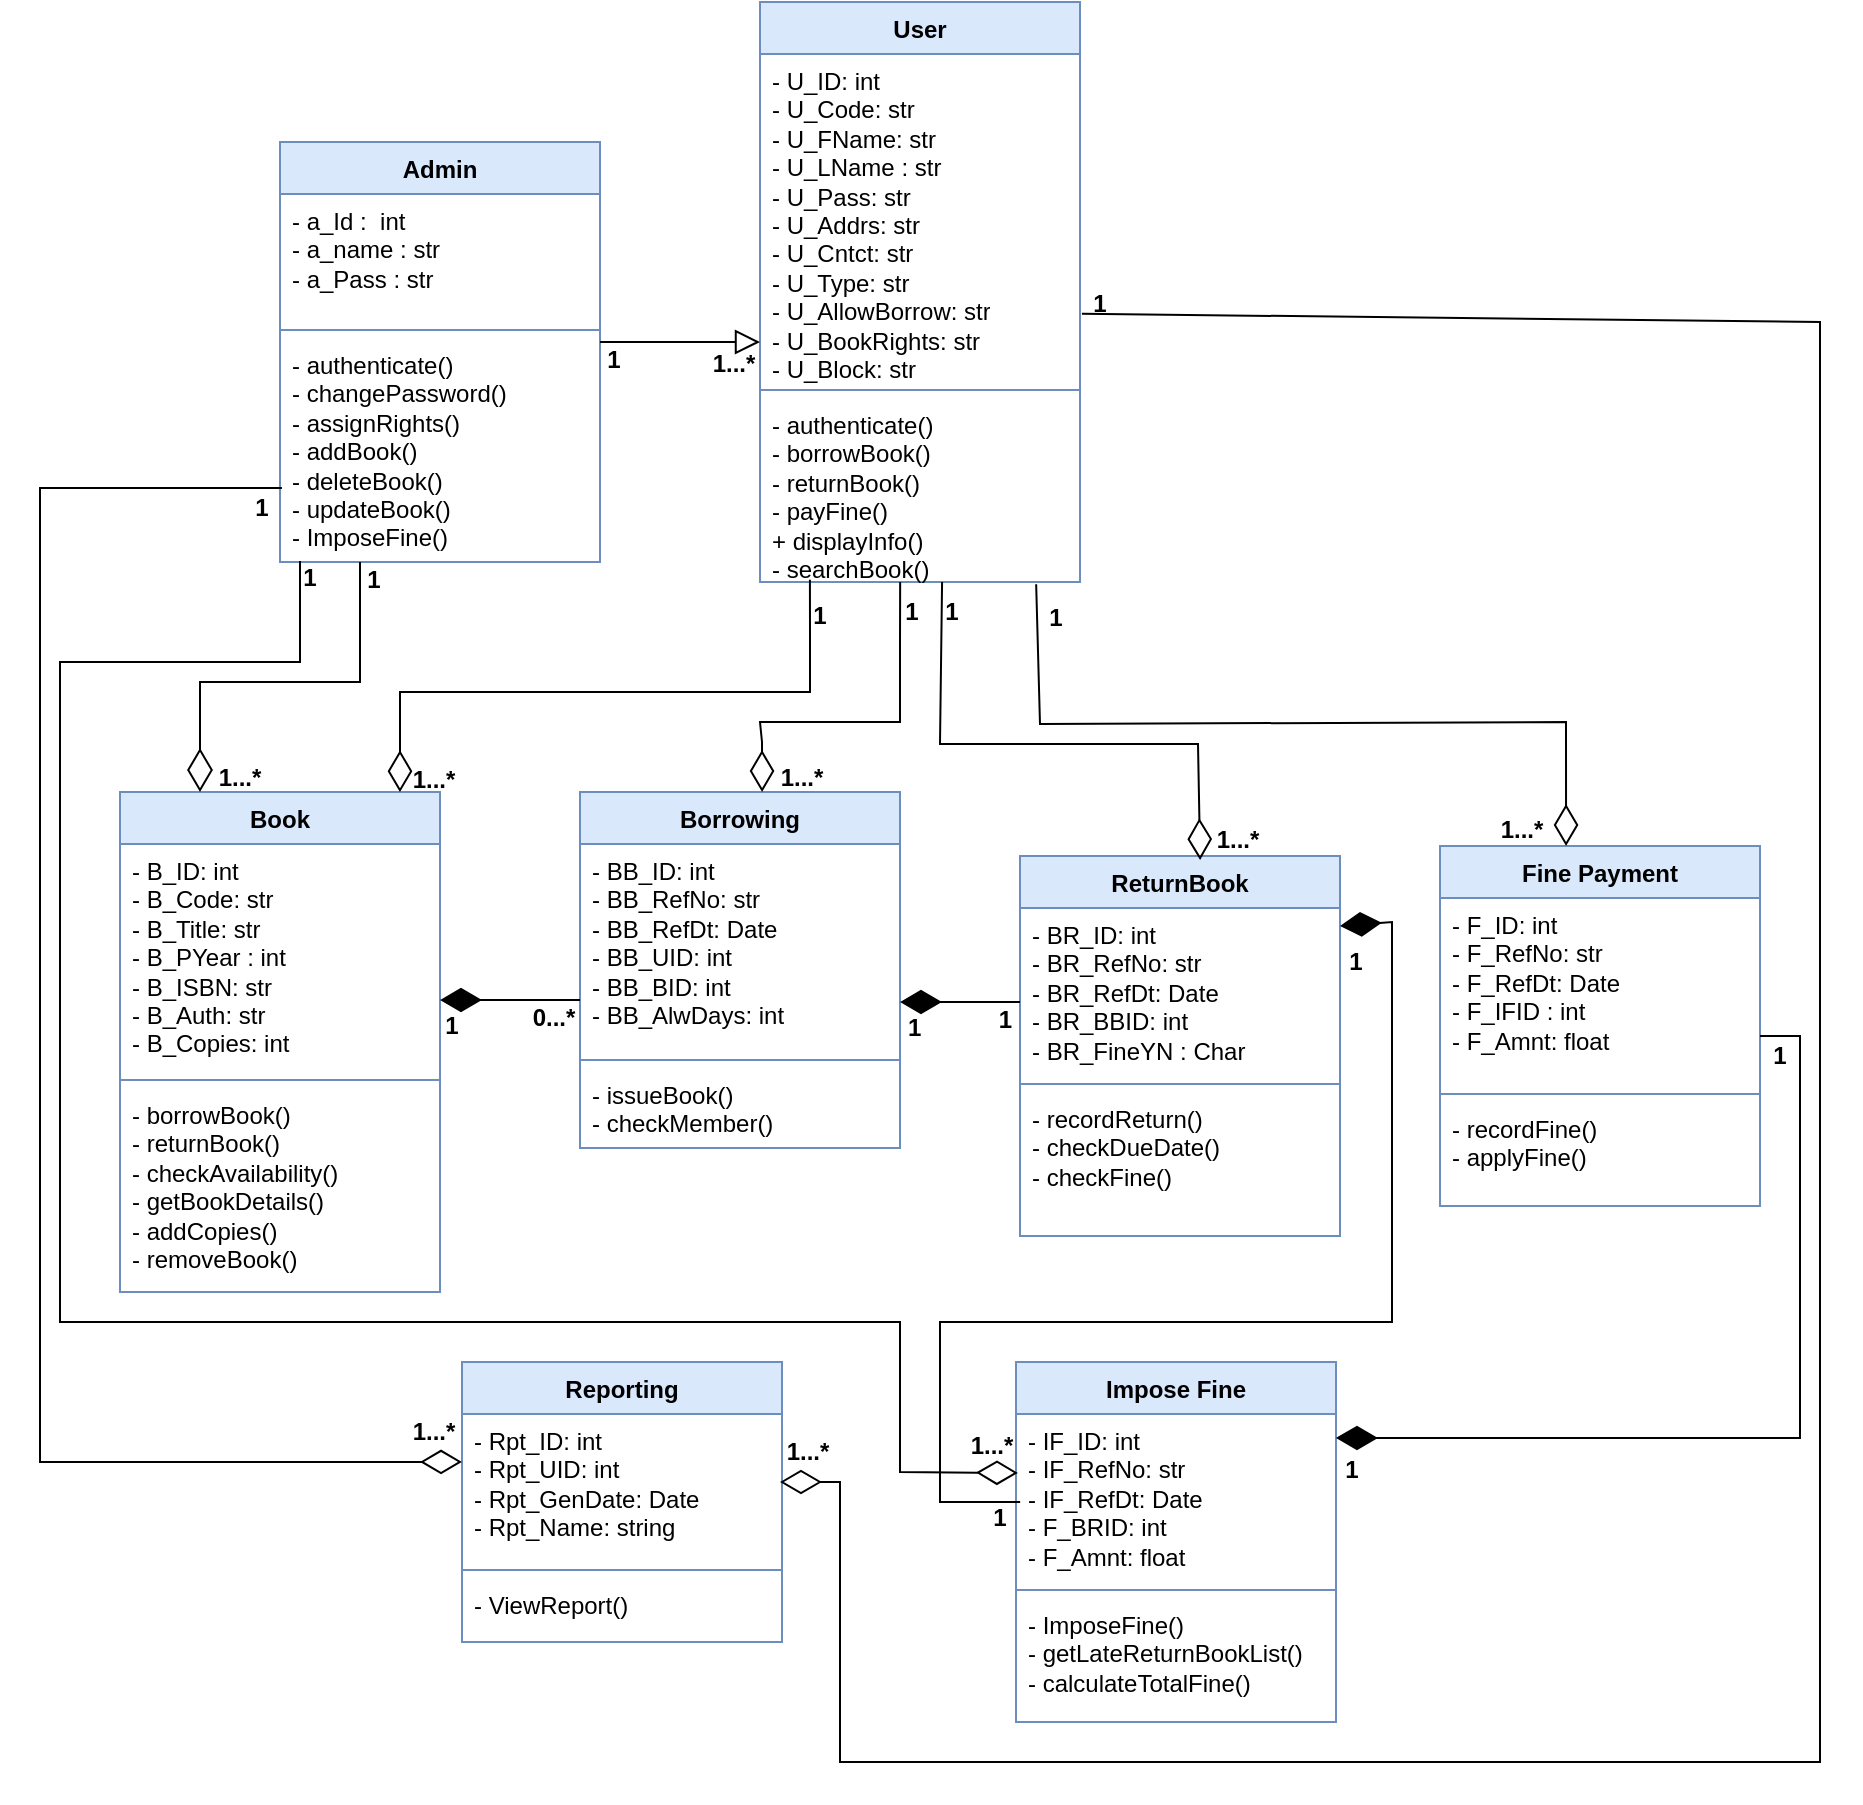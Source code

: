 <mxfile version="22.1.3" type="device">
  <diagram name="Page-1" id="3bFsb7XKIF97850lUsgk">
    <mxGraphModel dx="1964" dy="610" grid="1" gridSize="10" guides="1" tooltips="1" connect="1" arrows="1" fold="1" page="1" pageScale="1" pageWidth="850" pageHeight="1100" math="0" shadow="0">
      <root>
        <mxCell id="0" />
        <mxCell id="1" parent="0" />
        <mxCell id="iAtJJU_avFMDJzIAtL9v-1" value="Admin" style="swimlane;fontStyle=1;align=center;verticalAlign=top;childLayout=stackLayout;horizontal=1;startSize=26;horizontalStack=0;resizeParent=1;resizeParentMax=0;resizeLast=0;collapsible=1;marginBottom=0;whiteSpace=wrap;html=1;fillColor=#dae8fc;strokeColor=#6c8ebf;" parent="1" vertex="1">
          <mxGeometry x="40" y="90" width="160" height="210" as="geometry" />
        </mxCell>
        <mxCell id="iAtJJU_avFMDJzIAtL9v-2" value="- a_Id :&amp;nbsp; int&lt;br&gt;- a_name : str&lt;br&gt;- a_Pass : str" style="text;strokeColor=none;fillColor=none;align=left;verticalAlign=top;spacingLeft=4;spacingRight=4;overflow=hidden;rotatable=0;points=[[0,0.5],[1,0.5]];portConstraint=eastwest;whiteSpace=wrap;html=1;" parent="iAtJJU_avFMDJzIAtL9v-1" vertex="1">
          <mxGeometry y="26" width="160" height="64" as="geometry" />
        </mxCell>
        <mxCell id="iAtJJU_avFMDJzIAtL9v-3" value="" style="line;strokeWidth=1;fillColor=none;align=left;verticalAlign=middle;spacingTop=-1;spacingLeft=3;spacingRight=3;rotatable=0;labelPosition=right;points=[];portConstraint=eastwest;strokeColor=inherit;" parent="iAtJJU_avFMDJzIAtL9v-1" vertex="1">
          <mxGeometry y="90" width="160" height="8" as="geometry" />
        </mxCell>
        <mxCell id="iAtJJU_avFMDJzIAtL9v-4" value="&lt;div&gt;- authenticate()&lt;/div&gt;&lt;div&gt;- changePassword()&lt;/div&gt;&lt;div&gt;- assignRights()&lt;/div&gt;&lt;div&gt;- addBook()&lt;/div&gt;&lt;div&gt;- deleteBook()&lt;/div&gt;&lt;div&gt;- updateBook()&lt;/div&gt;&lt;div&gt;- ImposeFine()&lt;/div&gt;" style="text;strokeColor=none;fillColor=none;align=left;verticalAlign=top;spacingLeft=4;spacingRight=4;overflow=hidden;rotatable=0;points=[[0,0.5],[1,0.5]];portConstraint=eastwest;whiteSpace=wrap;html=1;" parent="iAtJJU_avFMDJzIAtL9v-1" vertex="1">
          <mxGeometry y="98" width="160" height="112" as="geometry" />
        </mxCell>
        <mxCell id="kATebxuI1eywJf-C8LJU-1" value="User" style="swimlane;fontStyle=1;align=center;verticalAlign=top;childLayout=stackLayout;horizontal=1;startSize=26;horizontalStack=0;resizeParent=1;resizeParentMax=0;resizeLast=0;collapsible=1;marginBottom=0;whiteSpace=wrap;html=1;fillColor=#dae8fc;strokeColor=#6c8ebf;" parent="1" vertex="1">
          <mxGeometry x="280" y="20" width="160" height="290" as="geometry" />
        </mxCell>
        <mxCell id="kATebxuI1eywJf-C8LJU-2" value="&lt;div&gt;- U_ID: int&lt;/div&gt;&lt;div&gt;- U_Code: str&lt;/div&gt;&lt;div&gt;- U_FName: str&lt;/div&gt;&lt;div&gt;- U_LName : str&lt;/div&gt;&lt;div&gt;- U_Pass: str&lt;/div&gt;&lt;div&gt;- U_Addrs: str&lt;/div&gt;&lt;div&gt;- U_Cntct: str&lt;/div&gt;&lt;div&gt;- U_Type: str&lt;/div&gt;&lt;div&gt;- U_AllowBorrow: str&lt;/div&gt;&lt;div&gt;- U_BookRights: str&lt;br&gt;&lt;/div&gt;&lt;div&gt;- U_Block: str&lt;/div&gt;" style="text;strokeColor=none;fillColor=none;align=left;verticalAlign=top;spacingLeft=4;spacingRight=4;overflow=hidden;rotatable=0;points=[[0,0.5],[1,0.5]];portConstraint=eastwest;whiteSpace=wrap;html=1;" parent="kATebxuI1eywJf-C8LJU-1" vertex="1">
          <mxGeometry y="26" width="160" height="164" as="geometry" />
        </mxCell>
        <mxCell id="kATebxuI1eywJf-C8LJU-3" value="" style="line;strokeWidth=1;fillColor=none;align=left;verticalAlign=middle;spacingTop=-1;spacingLeft=3;spacingRight=3;rotatable=0;labelPosition=right;points=[];portConstraint=eastwest;strokeColor=inherit;" parent="kATebxuI1eywJf-C8LJU-1" vertex="1">
          <mxGeometry y="190" width="160" height="8" as="geometry" />
        </mxCell>
        <mxCell id="kATebxuI1eywJf-C8LJU-4" value="&lt;div&gt;- authenticate()&lt;/div&gt;&lt;div&gt;- borrowBook()&lt;/div&gt;&lt;div&gt;- returnBook()&lt;/div&gt;&lt;div&gt;- payFine()&lt;/div&gt;&lt;div&gt;+ displayInfo()&lt;br&gt;- searchBook()&lt;/div&gt;" style="text;strokeColor=none;fillColor=none;align=left;verticalAlign=top;spacingLeft=4;spacingRight=4;overflow=hidden;rotatable=0;points=[[0,0.5],[1,0.5]];portConstraint=eastwest;whiteSpace=wrap;html=1;" parent="kATebxuI1eywJf-C8LJU-1" vertex="1">
          <mxGeometry y="198" width="160" height="92" as="geometry" />
        </mxCell>
        <mxCell id="kATebxuI1eywJf-C8LJU-5" value="Book" style="swimlane;fontStyle=1;align=center;verticalAlign=top;childLayout=stackLayout;horizontal=1;startSize=26;horizontalStack=0;resizeParent=1;resizeParentMax=0;resizeLast=0;collapsible=1;marginBottom=0;whiteSpace=wrap;html=1;fillColor=#dae8fc;strokeColor=#6c8ebf;" parent="1" vertex="1">
          <mxGeometry x="-40" y="415" width="160" height="250" as="geometry" />
        </mxCell>
        <mxCell id="kATebxuI1eywJf-C8LJU-6" value="&lt;div&gt;- B_ID: int&lt;/div&gt;&lt;div&gt;- B_Code: str&lt;/div&gt;&lt;div&gt;- B_Title: str&lt;/div&gt;&lt;div&gt;- B_PYear : int&lt;/div&gt;&lt;div&gt;- B_ISBN: str&lt;/div&gt;&lt;div&gt;- B_Auth: str&lt;/div&gt;&lt;div&gt;- B_Copies: int&lt;/div&gt;" style="text;strokeColor=none;fillColor=none;align=left;verticalAlign=top;spacingLeft=4;spacingRight=4;overflow=hidden;rotatable=0;points=[[0,0.5],[1,0.5]];portConstraint=eastwest;whiteSpace=wrap;html=1;" parent="kATebxuI1eywJf-C8LJU-5" vertex="1">
          <mxGeometry y="26" width="160" height="114" as="geometry" />
        </mxCell>
        <mxCell id="kATebxuI1eywJf-C8LJU-7" value="" style="line;strokeWidth=1;fillColor=none;align=left;verticalAlign=middle;spacingTop=-1;spacingLeft=3;spacingRight=3;rotatable=0;labelPosition=right;points=[];portConstraint=eastwest;strokeColor=inherit;" parent="kATebxuI1eywJf-C8LJU-5" vertex="1">
          <mxGeometry y="140" width="160" height="8" as="geometry" />
        </mxCell>
        <mxCell id="kATebxuI1eywJf-C8LJU-8" value="&lt;div&gt;&lt;span style=&quot;background-color: initial;&quot;&gt;- borrowBook()&lt;/span&gt;&lt;br&gt;&lt;/div&gt;&lt;div&gt;- returnBook()&lt;/div&gt;&lt;div&gt;- checkAvailability()&lt;/div&gt;&lt;div&gt;- getBookDetails()&lt;/div&gt;&lt;div&gt;- addCopies()&lt;/div&gt;&lt;div&gt;- removeBook()&lt;/div&gt;&lt;div&gt;&lt;br&gt;&lt;/div&gt;" style="text;strokeColor=none;fillColor=none;align=left;verticalAlign=top;spacingLeft=4;spacingRight=4;overflow=hidden;rotatable=0;points=[[0,0.5],[1,0.5]];portConstraint=eastwest;whiteSpace=wrap;html=1;" parent="kATebxuI1eywJf-C8LJU-5" vertex="1">
          <mxGeometry y="148" width="160" height="102" as="geometry" />
        </mxCell>
        <mxCell id="kATebxuI1eywJf-C8LJU-9" value="Borrowing" style="swimlane;fontStyle=1;align=center;verticalAlign=top;childLayout=stackLayout;horizontal=1;startSize=26;horizontalStack=0;resizeParent=1;resizeParentMax=0;resizeLast=0;collapsible=1;marginBottom=0;whiteSpace=wrap;html=1;fillColor=#dae8fc;strokeColor=#6c8ebf;" parent="1" vertex="1">
          <mxGeometry x="190" y="415" width="160" height="178" as="geometry" />
        </mxCell>
        <mxCell id="kATebxuI1eywJf-C8LJU-10" value="&lt;div&gt;- BB_ID: int&lt;/div&gt;&lt;div&gt;- BB_RefNo: str&lt;/div&gt;&lt;div&gt;- BB_RefDt: Date&lt;/div&gt;&lt;div&gt;- BB_UID: int&lt;/div&gt;&lt;div&gt;- BB_BID: int&lt;/div&gt;&lt;div&gt;- BB_AlwDays: int&lt;/div&gt;" style="text;strokeColor=none;fillColor=none;align=left;verticalAlign=top;spacingLeft=4;spacingRight=4;overflow=hidden;rotatable=0;points=[[0,0.5],[1,0.5]];portConstraint=eastwest;whiteSpace=wrap;html=1;" parent="kATebxuI1eywJf-C8LJU-9" vertex="1">
          <mxGeometry y="26" width="160" height="104" as="geometry" />
        </mxCell>
        <mxCell id="Fyyh5n6LXPilEaY1F4Aa-3" value="" style="html=1;verticalAlign=bottom;endArrow=diamondThin;curved=0;rounded=0;endFill=1;endSize=18;" parent="kATebxuI1eywJf-C8LJU-9" edge="1">
          <mxGeometry relative="1" as="geometry">
            <mxPoint y="104" as="sourcePoint" />
            <mxPoint x="-70" y="104" as="targetPoint" />
          </mxGeometry>
        </mxCell>
        <mxCell id="kATebxuI1eywJf-C8LJU-11" value="" style="line;strokeWidth=1;fillColor=none;align=left;verticalAlign=middle;spacingTop=-1;spacingLeft=3;spacingRight=3;rotatable=0;labelPosition=right;points=[];portConstraint=eastwest;strokeColor=inherit;" parent="kATebxuI1eywJf-C8LJU-9" vertex="1">
          <mxGeometry y="130" width="160" height="8" as="geometry" />
        </mxCell>
        <mxCell id="kATebxuI1eywJf-C8LJU-12" value="&lt;div&gt;&lt;span style=&quot;background-color: initial;&quot;&gt;- issueBook()&lt;/span&gt;&lt;br&gt;&lt;/div&gt;&lt;div&gt;- checkMember()&lt;br&gt;&lt;/div&gt;" style="text;strokeColor=none;fillColor=none;align=left;verticalAlign=top;spacingLeft=4;spacingRight=4;overflow=hidden;rotatable=0;points=[[0,0.5],[1,0.5]];portConstraint=eastwest;whiteSpace=wrap;html=1;" parent="kATebxuI1eywJf-C8LJU-9" vertex="1">
          <mxGeometry y="138" width="160" height="40" as="geometry" />
        </mxCell>
        <mxCell id="kATebxuI1eywJf-C8LJU-13" value="ReturnBook" style="swimlane;fontStyle=1;align=center;verticalAlign=top;childLayout=stackLayout;horizontal=1;startSize=26;horizontalStack=0;resizeParent=1;resizeParentMax=0;resizeLast=0;collapsible=1;marginBottom=0;whiteSpace=wrap;html=1;fillColor=#dae8fc;strokeColor=#6c8ebf;" parent="1" vertex="1">
          <mxGeometry x="410" y="447" width="160" height="190" as="geometry" />
        </mxCell>
        <mxCell id="kATebxuI1eywJf-C8LJU-14" value="- BR_ID: int&lt;br&gt;- BR_RefNo: str&lt;br&gt;- BR_RefDt: Date&lt;br&gt;- BR_BBID: int&lt;br&gt;- BR_FineYN : Char" style="text;strokeColor=none;fillColor=none;align=left;verticalAlign=top;spacingLeft=4;spacingRight=4;overflow=hidden;rotatable=0;points=[[0,0.5],[1,0.5]];portConstraint=eastwest;whiteSpace=wrap;html=1;" parent="kATebxuI1eywJf-C8LJU-13" vertex="1">
          <mxGeometry y="26" width="160" height="84" as="geometry" />
        </mxCell>
        <mxCell id="kATebxuI1eywJf-C8LJU-15" value="" style="line;strokeWidth=1;fillColor=none;align=left;verticalAlign=middle;spacingTop=-1;spacingLeft=3;spacingRight=3;rotatable=0;labelPosition=right;points=[];portConstraint=eastwest;strokeColor=inherit;" parent="kATebxuI1eywJf-C8LJU-13" vertex="1">
          <mxGeometry y="110" width="160" height="8" as="geometry" />
        </mxCell>
        <mxCell id="kATebxuI1eywJf-C8LJU-16" value="- recordReturn()&lt;br&gt;- checkDueDate()&lt;br&gt;- checkFine()" style="text;strokeColor=none;fillColor=none;align=left;verticalAlign=top;spacingLeft=4;spacingRight=4;overflow=hidden;rotatable=0;points=[[0,0.5],[1,0.5]];portConstraint=eastwest;whiteSpace=wrap;html=1;" parent="kATebxuI1eywJf-C8LJU-13" vertex="1">
          <mxGeometry y="118" width="160" height="72" as="geometry" />
        </mxCell>
        <mxCell id="kATebxuI1eywJf-C8LJU-17" value="Fine Payment" style="swimlane;fontStyle=1;align=center;verticalAlign=top;childLayout=stackLayout;horizontal=1;startSize=26;horizontalStack=0;resizeParent=1;resizeParentMax=0;resizeLast=0;collapsible=1;marginBottom=0;whiteSpace=wrap;html=1;fillColor=#dae8fc;strokeColor=#6c8ebf;" parent="1" vertex="1">
          <mxGeometry x="620" y="442" width="160" height="180" as="geometry" />
        </mxCell>
        <mxCell id="kATebxuI1eywJf-C8LJU-18" value="- F_ID: int&lt;br&gt;- F_RefNo: str&lt;br&gt;- F_RefDt: Date&lt;br&gt;- F_IFID : int&lt;br&gt;- F_Amnt: float" style="text;strokeColor=none;fillColor=none;align=left;verticalAlign=top;spacingLeft=4;spacingRight=4;overflow=hidden;rotatable=0;points=[[0,0.5],[1,0.5]];portConstraint=eastwest;whiteSpace=wrap;html=1;" parent="kATebxuI1eywJf-C8LJU-17" vertex="1">
          <mxGeometry y="26" width="160" height="94" as="geometry" />
        </mxCell>
        <mxCell id="kATebxuI1eywJf-C8LJU-19" value="" style="line;strokeWidth=1;fillColor=none;align=left;verticalAlign=middle;spacingTop=-1;spacingLeft=3;spacingRight=3;rotatable=0;labelPosition=right;points=[];portConstraint=eastwest;strokeColor=inherit;" parent="kATebxuI1eywJf-C8LJU-17" vertex="1">
          <mxGeometry y="120" width="160" height="8" as="geometry" />
        </mxCell>
        <mxCell id="kATebxuI1eywJf-C8LJU-20" value="- recordFine()&lt;br&gt;- applyFine()" style="text;strokeColor=none;fillColor=none;align=left;verticalAlign=top;spacingLeft=4;spacingRight=4;overflow=hidden;rotatable=0;points=[[0,0.5],[1,0.5]];portConstraint=eastwest;whiteSpace=wrap;html=1;" parent="kATebxuI1eywJf-C8LJU-17" vertex="1">
          <mxGeometry y="128" width="160" height="52" as="geometry" />
        </mxCell>
        <mxCell id="kATebxuI1eywJf-C8LJU-21" value="" style="endArrow=block;endFill=0;html=1;rounded=0;endSize=10;" parent="1" edge="1">
          <mxGeometry width="160" relative="1" as="geometry">
            <mxPoint x="200" y="190" as="sourcePoint" />
            <mxPoint x="280" y="190" as="targetPoint" />
          </mxGeometry>
        </mxCell>
        <mxCell id="kATebxuI1eywJf-C8LJU-23" value="" style="endArrow=diamondThin;endFill=0;html=1;rounded=0;entryX=0.25;entryY=0;entryDx=0;entryDy=0;endSize=19;" parent="1" target="kATebxuI1eywJf-C8LJU-5" edge="1">
          <mxGeometry width="160" relative="1" as="geometry">
            <mxPoint x="80" y="300" as="sourcePoint" />
            <mxPoint x="80" y="390" as="targetPoint" />
            <Array as="points">
              <mxPoint x="80" y="360" />
              <mxPoint y="360" />
            </Array>
          </mxGeometry>
        </mxCell>
        <mxCell id="kATebxuI1eywJf-C8LJU-24" value="1" style="text;html=1;strokeColor=none;fillColor=none;align=center;verticalAlign=middle;whiteSpace=wrap;rounded=0;fontStyle=1" parent="1" vertex="1">
          <mxGeometry x="82" y="304" width="10" height="10" as="geometry" />
        </mxCell>
        <mxCell id="kATebxuI1eywJf-C8LJU-25" value="1...*" style="text;html=1;strokeColor=none;fillColor=none;align=center;verticalAlign=middle;whiteSpace=wrap;rounded=0;fontStyle=1" parent="1" vertex="1">
          <mxGeometry x="9" y="403" width="22" height="10" as="geometry" />
        </mxCell>
        <mxCell id="kATebxuI1eywJf-C8LJU-30" value="" style="endArrow=diamondThin;endFill=0;html=1;rounded=0;entryX=0.569;entryY=0;entryDx=0;entryDy=0;entryPerimeter=0;exitX=0.438;exitY=1;exitDx=0;exitDy=0;exitPerimeter=0;endSize=18;" parent="1" source="kATebxuI1eywJf-C8LJU-4" target="kATebxuI1eywJf-C8LJU-9" edge="1">
          <mxGeometry width="160" relative="1" as="geometry">
            <mxPoint x="360" y="340" as="sourcePoint" />
            <mxPoint x="360" y="400" as="targetPoint" />
            <Array as="points">
              <mxPoint x="350" y="340" />
              <mxPoint x="350" y="380" />
              <mxPoint x="280" y="380" />
              <mxPoint x="281" y="390" />
            </Array>
          </mxGeometry>
        </mxCell>
        <mxCell id="kATebxuI1eywJf-C8LJU-32" value="1" style="text;html=1;strokeColor=none;fillColor=none;align=center;verticalAlign=middle;whiteSpace=wrap;rounded=0;fontStyle=1" parent="1" vertex="1">
          <mxGeometry x="351" y="320" width="10" height="10" as="geometry" />
        </mxCell>
        <mxCell id="kATebxuI1eywJf-C8LJU-33" value="1...*" style="text;html=1;strokeColor=none;fillColor=none;align=center;verticalAlign=middle;whiteSpace=wrap;rounded=0;fontStyle=1" parent="1" vertex="1">
          <mxGeometry x="290" y="403" width="22" height="10" as="geometry" />
        </mxCell>
        <mxCell id="kATebxuI1eywJf-C8LJU-34" value="" style="endArrow=diamondThin;endFill=0;html=1;rounded=0;endSize=18;entryX=0.563;entryY=0.016;entryDx=0;entryDy=0;entryPerimeter=0;exitX=0.569;exitY=1;exitDx=0;exitDy=0;exitPerimeter=0;" parent="1" edge="1" source="kATebxuI1eywJf-C8LJU-4">
          <mxGeometry width="160" relative="1" as="geometry">
            <mxPoint x="370" y="316" as="sourcePoint" />
            <mxPoint x="500.08" y="449.04" as="targetPoint" />
            <Array as="points">
              <mxPoint x="370" y="391" />
              <mxPoint x="499" y="391" />
            </Array>
          </mxGeometry>
        </mxCell>
        <mxCell id="kATebxuI1eywJf-C8LJU-35" value="1" style="text;html=1;strokeColor=none;fillColor=none;align=center;verticalAlign=middle;whiteSpace=wrap;rounded=0;fontStyle=1" parent="1" vertex="1">
          <mxGeometry x="371" y="320" width="10" height="10" as="geometry" />
        </mxCell>
        <mxCell id="kATebxuI1eywJf-C8LJU-36" value="1...*" style="text;html=1;strokeColor=none;fillColor=none;align=center;verticalAlign=middle;whiteSpace=wrap;rounded=0;fontStyle=1" parent="1" vertex="1">
          <mxGeometry x="508" y="434" width="22" height="10" as="geometry" />
        </mxCell>
        <mxCell id="kATebxuI1eywJf-C8LJU-37" value="" style="endArrow=diamondThin;endFill=0;html=1;rounded=0;exitX=0.863;exitY=1.012;exitDx=0;exitDy=0;exitPerimeter=0;entryX=0.394;entryY=0;entryDx=0;entryDy=0;entryPerimeter=0;endSize=18;" parent="1" source="kATebxuI1eywJf-C8LJU-4" target="kATebxuI1eywJf-C8LJU-17" edge="1">
          <mxGeometry width="160" relative="1" as="geometry">
            <mxPoint x="420" y="331" as="sourcePoint" />
            <mxPoint x="750" y="400" as="targetPoint" />
            <Array as="points">
              <mxPoint x="420" y="381" />
              <mxPoint x="683" y="380" />
            </Array>
          </mxGeometry>
        </mxCell>
        <mxCell id="kATebxuI1eywJf-C8LJU-38" value="1...*" style="text;html=1;strokeColor=none;fillColor=none;align=center;verticalAlign=middle;whiteSpace=wrap;rounded=0;fontStyle=1" parent="1" vertex="1">
          <mxGeometry x="650" y="429" width="22" height="10" as="geometry" />
        </mxCell>
        <mxCell id="kATebxuI1eywJf-C8LJU-39" value="1" style="text;html=1;strokeColor=none;fillColor=none;align=center;verticalAlign=middle;whiteSpace=wrap;rounded=0;fontStyle=1" parent="1" vertex="1">
          <mxGeometry x="423" y="323" width="10" height="10" as="geometry" />
        </mxCell>
        <mxCell id="kATebxuI1eywJf-C8LJU-41" value="1" style="text;html=1;strokeColor=none;fillColor=none;align=center;verticalAlign=middle;whiteSpace=wrap;rounded=0;fontStyle=1" parent="1" vertex="1">
          <mxGeometry x="121" y="527" width="10" height="10" as="geometry" />
        </mxCell>
        <mxCell id="kATebxuI1eywJf-C8LJU-42" value="0...*" style="text;html=1;strokeColor=none;fillColor=none;align=center;verticalAlign=middle;whiteSpace=wrap;rounded=0;fontStyle=1" parent="1" vertex="1">
          <mxGeometry x="166" y="523" width="22" height="10" as="geometry" />
        </mxCell>
        <mxCell id="kATebxuI1eywJf-C8LJU-49" value="1" style="text;html=1;strokeColor=none;fillColor=none;align=left;verticalAlign=middle;whiteSpace=wrap;rounded=0;fontStyle=1" parent="1" vertex="1">
          <mxGeometry x="352" y="528" width="22" height="10" as="geometry" />
        </mxCell>
        <mxCell id="kATebxuI1eywJf-C8LJU-50" value="1" style="text;html=1;strokeColor=none;fillColor=none;align=right;verticalAlign=middle;whiteSpace=wrap;rounded=0;fontStyle=1" parent="1" vertex="1">
          <mxGeometry x="386" y="524" width="22" height="10" as="geometry" />
        </mxCell>
        <mxCell id="3Dwb_GJY3mBXqQUWksG5-1" value="" style="endArrow=diamondThin;endFill=0;html=1;rounded=0;exitX=0.156;exitY=0.988;exitDx=0;exitDy=0;exitPerimeter=0;entryX=0.875;entryY=0.022;entryDx=0;entryDy=0;entryPerimeter=0;endSize=18;" parent="1" source="kATebxuI1eywJf-C8LJU-4" edge="1">
          <mxGeometry width="160" relative="1" as="geometry">
            <mxPoint x="305" y="325" as="sourcePoint" />
            <mxPoint x="100" y="415.06" as="targetPoint" />
            <Array as="points">
              <mxPoint x="305" y="335" />
              <mxPoint x="305" y="365" />
              <mxPoint x="236" y="365" />
              <mxPoint x="100" y="365" />
            </Array>
          </mxGeometry>
        </mxCell>
        <mxCell id="3Dwb_GJY3mBXqQUWksG5-2" value="1...*" style="text;html=1;strokeColor=none;fillColor=none;align=center;verticalAlign=middle;whiteSpace=wrap;rounded=0;fontStyle=1" parent="1" vertex="1">
          <mxGeometry x="106" y="404" width="22" height="10" as="geometry" />
        </mxCell>
        <mxCell id="3Dwb_GJY3mBXqQUWksG5-3" value="1" style="text;html=1;strokeColor=none;fillColor=none;align=center;verticalAlign=middle;whiteSpace=wrap;rounded=0;fontStyle=1" parent="1" vertex="1">
          <mxGeometry x="305" y="322" width="10" height="10" as="geometry" />
        </mxCell>
        <mxCell id="GniAdA_vX6lkKJarq4rK-1" value="Impose Fine" style="swimlane;fontStyle=1;align=center;verticalAlign=top;childLayout=stackLayout;horizontal=1;startSize=26;horizontalStack=0;resizeParent=1;resizeParentMax=0;resizeLast=0;collapsible=1;marginBottom=0;whiteSpace=wrap;html=1;fillColor=#dae8fc;strokeColor=#6c8ebf;" parent="1" vertex="1">
          <mxGeometry x="408" y="700" width="160" height="180" as="geometry" />
        </mxCell>
        <mxCell id="GniAdA_vX6lkKJarq4rK-2" value="- IF_ID: int&lt;br&gt;- IF_RefNo: str&lt;br&gt;- IF_RefDt: Date&lt;br&gt;- F_BRID: int&lt;br&gt;- F_Amnt: float" style="text;strokeColor=none;fillColor=none;align=left;verticalAlign=top;spacingLeft=4;spacingRight=4;overflow=hidden;rotatable=0;points=[[0,0.5],[1,0.5]];portConstraint=eastwest;whiteSpace=wrap;html=1;" parent="GniAdA_vX6lkKJarq4rK-1" vertex="1">
          <mxGeometry y="26" width="160" height="84" as="geometry" />
        </mxCell>
        <mxCell id="GniAdA_vX6lkKJarq4rK-3" value="" style="line;strokeWidth=1;fillColor=none;align=left;verticalAlign=middle;spacingTop=-1;spacingLeft=3;spacingRight=3;rotatable=0;labelPosition=right;points=[];portConstraint=eastwest;strokeColor=inherit;" parent="GniAdA_vX6lkKJarq4rK-1" vertex="1">
          <mxGeometry y="110" width="160" height="8" as="geometry" />
        </mxCell>
        <mxCell id="GniAdA_vX6lkKJarq4rK-4" value="- ImposeFine()&lt;br&gt;- getLateReturnBookList()&lt;br&gt;- calculateTotalFine()&lt;br&gt;" style="text;strokeColor=none;fillColor=none;align=left;verticalAlign=top;spacingLeft=4;spacingRight=4;overflow=hidden;rotatable=0;points=[[0,0.5],[1,0.5]];portConstraint=eastwest;whiteSpace=wrap;html=1;" parent="GniAdA_vX6lkKJarq4rK-1" vertex="1">
          <mxGeometry y="118" width="160" height="62" as="geometry" />
        </mxCell>
        <mxCell id="GniAdA_vX6lkKJarq4rK-9" value="1" style="text;html=1;strokeColor=none;fillColor=none;align=center;verticalAlign=middle;whiteSpace=wrap;rounded=0;fontStyle=1" parent="1" vertex="1">
          <mxGeometry x="785" y="542" width="10" height="10" as="geometry" />
        </mxCell>
        <mxCell id="GniAdA_vX6lkKJarq4rK-10" value="1" style="text;html=1;strokeColor=none;fillColor=none;align=center;verticalAlign=middle;whiteSpace=wrap;rounded=0;fontStyle=1" parent="1" vertex="1">
          <mxGeometry x="571" y="749" width="10" height="10" as="geometry" />
        </mxCell>
        <mxCell id="GniAdA_vX6lkKJarq4rK-13" value="" style="endArrow=diamondThin;endFill=1;html=1;rounded=0;entryX=1.006;entryY=0.635;entryDx=0;entryDy=0;entryPerimeter=0;endSize=18;" parent="1" edge="1">
          <mxGeometry width="160" relative="1" as="geometry">
            <mxPoint x="780" y="537" as="sourcePoint" />
            <mxPoint x="568" y="737.99" as="targetPoint" />
            <Array as="points">
              <mxPoint x="800" y="537" />
              <mxPoint x="800" y="738" />
            </Array>
          </mxGeometry>
        </mxCell>
        <mxCell id="GniAdA_vX6lkKJarq4rK-18" value="1" style="text;html=1;strokeColor=none;fillColor=none;align=center;verticalAlign=middle;whiteSpace=wrap;rounded=0;fontStyle=1" parent="1" vertex="1">
          <mxGeometry x="573" y="495" width="10" height="10" as="geometry" />
        </mxCell>
        <mxCell id="GniAdA_vX6lkKJarq4rK-19" value="1" style="text;html=1;strokeColor=none;fillColor=none;align=center;verticalAlign=middle;whiteSpace=wrap;rounded=0;fontStyle=1" parent="1" vertex="1">
          <mxGeometry x="395" y="773" width="10" height="10" as="geometry" />
        </mxCell>
        <mxCell id="GniAdA_vX6lkKJarq4rK-20" value="" style="endArrow=diamondThin;endFill=0;html=1;rounded=0;exitX=0;exitY=0.25;exitDx=0;exitDy=0;entryX=0.006;entryY=0.351;entryDx=0;entryDy=0;entryPerimeter=0;endSize=18;" parent="1" target="GniAdA_vX6lkKJarq4rK-2" edge="1">
          <mxGeometry width="160" relative="1" as="geometry">
            <mxPoint x="50" y="299.5" as="sourcePoint" />
            <mxPoint x="408.08" y="754.028" as="targetPoint" />
            <Array as="points">
              <mxPoint x="50" y="350" />
              <mxPoint x="-70" y="350" />
              <mxPoint x="-70" y="680" />
              <mxPoint x="-30" y="680" />
              <mxPoint x="50" y="680" />
              <mxPoint x="170" y="680" />
              <mxPoint x="350" y="680" />
              <mxPoint x="350" y="755" />
            </Array>
          </mxGeometry>
        </mxCell>
        <mxCell id="GniAdA_vX6lkKJarq4rK-21" value="1" style="text;html=1;strokeColor=none;fillColor=none;align=center;verticalAlign=middle;whiteSpace=wrap;rounded=0;fontStyle=1" parent="1" vertex="1">
          <mxGeometry x="50" y="303" width="10" height="10" as="geometry" />
        </mxCell>
        <mxCell id="GniAdA_vX6lkKJarq4rK-22" value="1...*" style="text;html=1;strokeColor=none;fillColor=none;align=center;verticalAlign=middle;whiteSpace=wrap;rounded=0;fontStyle=1" parent="1" vertex="1">
          <mxGeometry x="391" y="737" width="10" height="10" as="geometry" />
        </mxCell>
        <mxCell id="Fyyh5n6LXPilEaY1F4Aa-5" value="" style="html=1;verticalAlign=bottom;endArrow=diamondThin;curved=0;rounded=0;endFill=1;endSize=18;" parent="1" edge="1">
          <mxGeometry relative="1" as="geometry">
            <mxPoint x="410" y="520" as="sourcePoint" />
            <mxPoint x="350" y="520" as="targetPoint" />
          </mxGeometry>
        </mxCell>
        <mxCell id="Fyyh5n6LXPilEaY1F4Aa-6" value="" style="html=1;verticalAlign=bottom;endArrow=diamondThin;curved=0;rounded=0;exitX=0.013;exitY=0.524;exitDx=0;exitDy=0;exitPerimeter=0;endFill=1;endSize=18;" parent="1" source="GniAdA_vX6lkKJarq4rK-2" edge="1">
          <mxGeometry relative="1" as="geometry">
            <mxPoint x="404" y="770" as="sourcePoint" />
            <mxPoint x="570" y="482" as="targetPoint" />
            <Array as="points">
              <mxPoint x="370" y="770" />
              <mxPoint x="370" y="680" />
              <mxPoint x="596" y="680" />
              <mxPoint x="596" y="480" />
            </Array>
          </mxGeometry>
        </mxCell>
        <mxCell id="Fyyh5n6LXPilEaY1F4Aa-8" value="1" style="text;html=1;strokeColor=none;fillColor=none;align=center;verticalAlign=middle;whiteSpace=wrap;rounded=0;fontStyle=1" parent="1" vertex="1">
          <mxGeometry x="202" y="194" width="10" height="10" as="geometry" />
        </mxCell>
        <mxCell id="Fyyh5n6LXPilEaY1F4Aa-9" value="1...*" style="text;html=1;strokeColor=none;fillColor=none;align=center;verticalAlign=middle;whiteSpace=wrap;rounded=0;fontStyle=1" parent="1" vertex="1">
          <mxGeometry x="262" y="196" width="10" height="10" as="geometry" />
        </mxCell>
        <mxCell id="42-sXxmprqxyC4y5htIx-4" value="Reporting" style="swimlane;fontStyle=1;align=center;verticalAlign=top;childLayout=stackLayout;horizontal=1;startSize=26;horizontalStack=0;resizeParent=1;resizeParentMax=0;resizeLast=0;collapsible=1;marginBottom=0;whiteSpace=wrap;html=1;fillColor=#dae8fc;strokeColor=#6c8ebf;" vertex="1" parent="1">
          <mxGeometry x="131" y="700" width="160" height="140" as="geometry" />
        </mxCell>
        <mxCell id="42-sXxmprqxyC4y5htIx-5" value="- Rpt_ID: int&lt;br&gt;- Rpt_UID: int&lt;br&gt;- Rpt_GenDate: Date&lt;br&gt;- Rpt_Name: string" style="text;strokeColor=none;fillColor=none;align=left;verticalAlign=top;spacingLeft=4;spacingRight=4;overflow=hidden;rotatable=0;points=[[0,0.5],[1,0.5]];portConstraint=eastwest;whiteSpace=wrap;html=1;" vertex="1" parent="42-sXxmprqxyC4y5htIx-4">
          <mxGeometry y="26" width="160" height="74" as="geometry" />
        </mxCell>
        <mxCell id="42-sXxmprqxyC4y5htIx-6" value="" style="line;strokeWidth=1;fillColor=none;align=left;verticalAlign=middle;spacingTop=-1;spacingLeft=3;spacingRight=3;rotatable=0;labelPosition=right;points=[];portConstraint=eastwest;strokeColor=inherit;" vertex="1" parent="42-sXxmprqxyC4y5htIx-4">
          <mxGeometry y="100" width="160" height="8" as="geometry" />
        </mxCell>
        <mxCell id="42-sXxmprqxyC4y5htIx-7" value="- ViewReport()&lt;br&gt;" style="text;strokeColor=none;fillColor=none;align=left;verticalAlign=top;spacingLeft=4;spacingRight=4;overflow=hidden;rotatable=0;points=[[0,0.5],[1,0.5]];portConstraint=eastwest;whiteSpace=wrap;html=1;" vertex="1" parent="42-sXxmprqxyC4y5htIx-4">
          <mxGeometry y="108" width="160" height="32" as="geometry" />
        </mxCell>
        <mxCell id="42-sXxmprqxyC4y5htIx-8" value="" style="endArrow=diamondThin;endFill=0;html=1;rounded=0;exitX=0.006;exitY=0.67;exitDx=0;exitDy=0;exitPerimeter=0;endSize=18;entryX=0;entryY=0.324;entryDx=0;entryDy=0;entryPerimeter=0;" edge="1" parent="1" source="iAtJJU_avFMDJzIAtL9v-4" target="42-sXxmprqxyC4y5htIx-5">
          <mxGeometry width="160" relative="1" as="geometry">
            <mxPoint x="31" y="212.94" as="sourcePoint" />
            <mxPoint x="-80" y="860" as="targetPoint" />
            <Array as="points">
              <mxPoint x="-38" y="262.94" />
              <mxPoint x="-80" y="263" />
              <mxPoint x="-80" y="750" />
            </Array>
          </mxGeometry>
        </mxCell>
        <mxCell id="42-sXxmprqxyC4y5htIx-9" value="1" style="text;html=1;strokeColor=none;fillColor=none;align=center;verticalAlign=middle;whiteSpace=wrap;rounded=0;fontStyle=1" vertex="1" parent="1">
          <mxGeometry x="26" y="268" width="10" height="10" as="geometry" />
        </mxCell>
        <mxCell id="42-sXxmprqxyC4y5htIx-10" value="1...*" style="text;html=1;strokeColor=none;fillColor=none;align=center;verticalAlign=middle;whiteSpace=wrap;rounded=0;fontStyle=1" vertex="1" parent="1">
          <mxGeometry x="112" y="730" width="10" height="10" as="geometry" />
        </mxCell>
        <mxCell id="42-sXxmprqxyC4y5htIx-11" value="" style="endArrow=diamondThin;endFill=0;html=1;rounded=0;exitX=1.006;exitY=0.792;exitDx=0;exitDy=0;exitPerimeter=0;endSize=18;" edge="1" parent="1" source="kATebxuI1eywJf-C8LJU-2">
          <mxGeometry width="160" relative="1" as="geometry">
            <mxPoint x="961" y="182" as="sourcePoint" />
            <mxPoint x="290" y="760" as="targetPoint" />
            <Array as="points">
              <mxPoint x="810" y="180" />
              <mxPoint x="810" y="900" />
              <mxPoint x="320" y="900" />
              <mxPoint x="320" y="760" />
            </Array>
          </mxGeometry>
        </mxCell>
        <mxCell id="42-sXxmprqxyC4y5htIx-13" value="1...*" style="text;html=1;strokeColor=none;fillColor=none;align=center;verticalAlign=middle;whiteSpace=wrap;rounded=0;fontStyle=1" vertex="1" parent="1">
          <mxGeometry x="299" y="740" width="10" height="10" as="geometry" />
        </mxCell>
        <mxCell id="42-sXxmprqxyC4y5htIx-14" value="1" style="text;html=1;strokeColor=none;fillColor=none;align=center;verticalAlign=middle;whiteSpace=wrap;rounded=0;fontStyle=1" vertex="1" parent="1">
          <mxGeometry x="445" y="166" width="10" height="10" as="geometry" />
        </mxCell>
      </root>
    </mxGraphModel>
  </diagram>
</mxfile>
